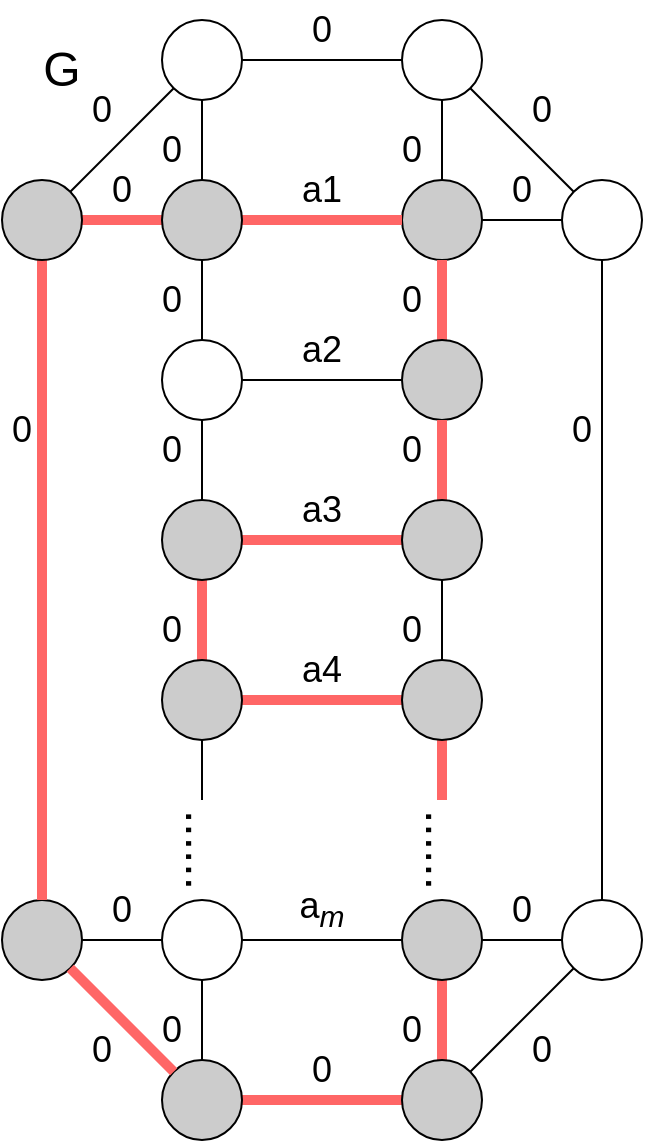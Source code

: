<mxfile version="18.1.3" type="github">
  <diagram id="LmrDR_5DjWMxxekCSNVJ" name="Page-1">
    <mxGraphModel dx="1038" dy="579" grid="1" gridSize="10" guides="1" tooltips="1" connect="1" arrows="1" fold="1" page="1" pageScale="1" pageWidth="827" pageHeight="1169" math="0" shadow="0">
      <root>
        <mxCell id="0" />
        <mxCell id="1" parent="0" />
        <mxCell id="2z21b3cvbouEXiCNSWIQ-1" value="" style="ellipse;whiteSpace=wrap;html=1;aspect=fixed;fillColor=#CCCCCC;" vertex="1" parent="1">
          <mxGeometry x="120" y="520" width="40" height="40" as="geometry" />
        </mxCell>
        <mxCell id="2z21b3cvbouEXiCNSWIQ-2" style="edgeStyle=orthogonalEdgeStyle;rounded=0;orthogonalLoop=1;jettySize=auto;html=1;exitX=1;exitY=0.5;exitDx=0;exitDy=0;entryX=0;entryY=0.5;entryDx=0;entryDy=0;fontSize=24;endArrow=none;endFill=0;" edge="1" parent="1" source="2z21b3cvbouEXiCNSWIQ-3" target="2z21b3cvbouEXiCNSWIQ-42">
          <mxGeometry relative="1" as="geometry" />
        </mxCell>
        <mxCell id="2z21b3cvbouEXiCNSWIQ-3" value="" style="ellipse;whiteSpace=wrap;html=1;aspect=fixed;fillColor=#CCCCCC;" vertex="1" parent="1">
          <mxGeometry x="320" y="160" width="40" height="40" as="geometry" />
        </mxCell>
        <mxCell id="2z21b3cvbouEXiCNSWIQ-4" style="edgeStyle=orthogonalEdgeStyle;rounded=0;orthogonalLoop=1;jettySize=auto;html=1;exitX=0.5;exitY=0;exitDx=0;exitDy=0;entryX=0.5;entryY=1;entryDx=0;entryDy=0;fontSize=24;endArrow=none;endFill=0;strokeWidth=5;strokeColor=#FF6666;" edge="1" parent="1" source="2z21b3cvbouEXiCNSWIQ-6" target="2z21b3cvbouEXiCNSWIQ-3">
          <mxGeometry relative="1" as="geometry" />
        </mxCell>
        <mxCell id="2z21b3cvbouEXiCNSWIQ-6" value="" style="ellipse;whiteSpace=wrap;html=1;aspect=fixed;fillColor=#CCCCCC;" vertex="1" parent="1">
          <mxGeometry x="320" y="240" width="40" height="40" as="geometry" />
        </mxCell>
        <mxCell id="2z21b3cvbouEXiCNSWIQ-7" style="edgeStyle=orthogonalEdgeStyle;rounded=0;orthogonalLoop=1;jettySize=auto;html=1;exitX=1;exitY=0.5;exitDx=0;exitDy=0;entryX=0;entryY=0.5;entryDx=0;entryDy=0;fontSize=24;endArrow=none;endFill=0;" edge="1" parent="1" source="2z21b3cvbouEXiCNSWIQ-10" target="2z21b3cvbouEXiCNSWIQ-6">
          <mxGeometry relative="1" as="geometry" />
        </mxCell>
        <mxCell id="2z21b3cvbouEXiCNSWIQ-8" style="edgeStyle=orthogonalEdgeStyle;rounded=0;orthogonalLoop=1;jettySize=auto;html=1;exitX=0.5;exitY=0;exitDx=0;exitDy=0;entryX=0.5;entryY=1;entryDx=0;entryDy=0;fontSize=24;endArrow=none;endFill=0;" edge="1" parent="1" source="2z21b3cvbouEXiCNSWIQ-10" target="2z21b3cvbouEXiCNSWIQ-13">
          <mxGeometry relative="1" as="geometry" />
        </mxCell>
        <mxCell id="2z21b3cvbouEXiCNSWIQ-62" style="edgeStyle=orthogonalEdgeStyle;rounded=0;orthogonalLoop=1;jettySize=auto;html=1;exitX=0.5;exitY=1;exitDx=0;exitDy=0;entryX=0.5;entryY=0;entryDx=0;entryDy=0;endArrow=none;endFill=0;" edge="1" parent="1" source="2z21b3cvbouEXiCNSWIQ-10" target="2z21b3cvbouEXiCNSWIQ-60">
          <mxGeometry relative="1" as="geometry" />
        </mxCell>
        <mxCell id="2z21b3cvbouEXiCNSWIQ-10" value="" style="ellipse;whiteSpace=wrap;html=1;aspect=fixed;" vertex="1" parent="1">
          <mxGeometry x="200" y="240" width="40" height="40" as="geometry" />
        </mxCell>
        <mxCell id="2z21b3cvbouEXiCNSWIQ-11" style="edgeStyle=orthogonalEdgeStyle;rounded=0;orthogonalLoop=1;jettySize=auto;html=1;exitX=1;exitY=0.5;exitDx=0;exitDy=0;entryX=0;entryY=0.5;entryDx=0;entryDy=0;fontSize=24;endArrow=none;endFill=0;strokeColor=#FF6666;strokeWidth=5;" edge="1" parent="1" source="2z21b3cvbouEXiCNSWIQ-13" target="2z21b3cvbouEXiCNSWIQ-3">
          <mxGeometry relative="1" as="geometry" />
        </mxCell>
        <mxCell id="2z21b3cvbouEXiCNSWIQ-12" style="edgeStyle=orthogonalEdgeStyle;rounded=0;orthogonalLoop=1;jettySize=auto;html=1;exitX=0;exitY=0.5;exitDx=0;exitDy=0;entryX=1;entryY=0.5;entryDx=0;entryDy=0;fontSize=24;endArrow=none;endFill=0;strokeWidth=5;strokeColor=#FF6666;" edge="1" parent="1" source="2z21b3cvbouEXiCNSWIQ-13" target="2z21b3cvbouEXiCNSWIQ-34">
          <mxGeometry relative="1" as="geometry" />
        </mxCell>
        <mxCell id="2z21b3cvbouEXiCNSWIQ-13" value="" style="ellipse;whiteSpace=wrap;html=1;aspect=fixed;fillColor=#CCCCCC;" vertex="1" parent="1">
          <mxGeometry x="200" y="160" width="40" height="40" as="geometry" />
        </mxCell>
        <mxCell id="2z21b3cvbouEXiCNSWIQ-14" style="edgeStyle=orthogonalEdgeStyle;rounded=0;orthogonalLoop=1;jettySize=auto;html=1;exitX=1;exitY=0.5;exitDx=0;exitDy=0;entryX=0;entryY=0.5;entryDx=0;entryDy=0;fontSize=24;endArrow=none;endFill=0;strokeWidth=5;strokeColor=#FF6666;" edge="1" parent="1" source="2z21b3cvbouEXiCNSWIQ-15" target="2z21b3cvbouEXiCNSWIQ-35">
          <mxGeometry relative="1" as="geometry" />
        </mxCell>
        <mxCell id="2z21b3cvbouEXiCNSWIQ-15" value="" style="ellipse;whiteSpace=wrap;html=1;aspect=fixed;fillColor=#CCCCCC;" vertex="1" parent="1">
          <mxGeometry x="200" y="600" width="40" height="40" as="geometry" />
        </mxCell>
        <mxCell id="2z21b3cvbouEXiCNSWIQ-16" value="&lt;font style=&quot;font-size: 24px;&quot;&gt;......&lt;/font&gt;" style="text;html=1;strokeColor=none;fillColor=none;align=center;verticalAlign=middle;whiteSpace=wrap;rounded=0;rotation=90;" vertex="1" parent="1">
          <mxGeometry x="195" y="480" width="50" height="30" as="geometry" />
        </mxCell>
        <mxCell id="2z21b3cvbouEXiCNSWIQ-17" style="edgeStyle=orthogonalEdgeStyle;rounded=0;orthogonalLoop=1;jettySize=auto;html=1;exitX=1;exitY=0.5;exitDx=0;exitDy=0;entryX=0;entryY=0.5;entryDx=0;entryDy=0;fontSize=24;endArrow=none;endFill=0;" edge="1" parent="1" source="2z21b3cvbouEXiCNSWIQ-20" target="2z21b3cvbouEXiCNSWIQ-27">
          <mxGeometry relative="1" as="geometry" />
        </mxCell>
        <mxCell id="2z21b3cvbouEXiCNSWIQ-18" style="edgeStyle=orthogonalEdgeStyle;rounded=0;orthogonalLoop=1;jettySize=auto;html=1;exitX=0.5;exitY=1;exitDx=0;exitDy=0;entryX=0.5;entryY=0;entryDx=0;entryDy=0;fontSize=24;endArrow=none;endFill=0;" edge="1" parent="1" source="2z21b3cvbouEXiCNSWIQ-20" target="2z21b3cvbouEXiCNSWIQ-15">
          <mxGeometry relative="1" as="geometry" />
        </mxCell>
        <mxCell id="2z21b3cvbouEXiCNSWIQ-19" style="edgeStyle=orthogonalEdgeStyle;rounded=0;orthogonalLoop=1;jettySize=auto;html=1;exitX=0;exitY=0.5;exitDx=0;exitDy=0;entryX=1;entryY=0.5;entryDx=0;entryDy=0;fontSize=24;endArrow=none;endFill=0;" edge="1" parent="1" source="2z21b3cvbouEXiCNSWIQ-20" target="2z21b3cvbouEXiCNSWIQ-1">
          <mxGeometry relative="1" as="geometry" />
        </mxCell>
        <mxCell id="2z21b3cvbouEXiCNSWIQ-20" value="" style="ellipse;whiteSpace=wrap;html=1;aspect=fixed;" vertex="1" parent="1">
          <mxGeometry x="200" y="520" width="40" height="40" as="geometry" />
        </mxCell>
        <mxCell id="2z21b3cvbouEXiCNSWIQ-21" value="a1" style="text;html=1;strokeColor=none;fillColor=none;align=center;verticalAlign=middle;whiteSpace=wrap;rounded=0;fontSize=18;" vertex="1" parent="1">
          <mxGeometry x="250" y="150" width="60" height="30" as="geometry" />
        </mxCell>
        <mxCell id="2z21b3cvbouEXiCNSWIQ-22" value="a2" style="text;html=1;strokeColor=none;fillColor=none;align=center;verticalAlign=middle;whiteSpace=wrap;rounded=0;fontSize=18;" vertex="1" parent="1">
          <mxGeometry x="250" y="230" width="60" height="30" as="geometry" />
        </mxCell>
        <mxCell id="2z21b3cvbouEXiCNSWIQ-23" value="a&lt;sub&gt;&lt;i&gt;m&lt;/i&gt;&lt;/sub&gt;" style="text;html=1;strokeColor=none;fillColor=none;align=center;verticalAlign=middle;whiteSpace=wrap;rounded=0;fontSize=18;" vertex="1" parent="1">
          <mxGeometry x="250" y="510" width="60" height="30" as="geometry" />
        </mxCell>
        <mxCell id="2z21b3cvbouEXiCNSWIQ-24" value="&lt;font style=&quot;font-size: 24px;&quot;&gt;G&lt;/font&gt;" style="text;html=1;strokeColor=none;fillColor=none;align=center;verticalAlign=middle;whiteSpace=wrap;rounded=0;fontSize=18;" vertex="1" parent="1">
          <mxGeometry x="130" y="90" width="40" height="30" as="geometry" />
        </mxCell>
        <mxCell id="2z21b3cvbouEXiCNSWIQ-25" style="edgeStyle=orthogonalEdgeStyle;rounded=0;orthogonalLoop=1;jettySize=auto;html=1;exitX=0.5;exitY=1;exitDx=0;exitDy=0;entryX=0.5;entryY=0;entryDx=0;entryDy=0;fontSize=24;endArrow=none;endFill=0;strokeWidth=5;strokeColor=#FF6666;" edge="1" parent="1" source="2z21b3cvbouEXiCNSWIQ-27" target="2z21b3cvbouEXiCNSWIQ-35">
          <mxGeometry relative="1" as="geometry" />
        </mxCell>
        <mxCell id="2z21b3cvbouEXiCNSWIQ-26" style="edgeStyle=orthogonalEdgeStyle;rounded=0;orthogonalLoop=1;jettySize=auto;html=1;exitX=1;exitY=0.5;exitDx=0;exitDy=0;entryX=0;entryY=0.5;entryDx=0;entryDy=0;fontSize=24;endArrow=none;endFill=0;" edge="1" parent="1" source="2z21b3cvbouEXiCNSWIQ-27" target="2z21b3cvbouEXiCNSWIQ-43">
          <mxGeometry relative="1" as="geometry" />
        </mxCell>
        <mxCell id="2z21b3cvbouEXiCNSWIQ-27" value="" style="ellipse;whiteSpace=wrap;html=1;aspect=fixed;fillColor=#CCCCCC;" vertex="1" parent="1">
          <mxGeometry x="320" y="520" width="40" height="40" as="geometry" />
        </mxCell>
        <mxCell id="2z21b3cvbouEXiCNSWIQ-28" value="&lt;font style=&quot;font-size: 24px;&quot;&gt;......&lt;/font&gt;" style="text;html=1;strokeColor=none;fillColor=none;align=center;verticalAlign=middle;whiteSpace=wrap;rounded=0;rotation=90;" vertex="1" parent="1">
          <mxGeometry x="315" y="480" width="50" height="30" as="geometry" />
        </mxCell>
        <mxCell id="2z21b3cvbouEXiCNSWIQ-29" value="0" style="text;html=1;strokeColor=none;fillColor=none;align=center;verticalAlign=middle;whiteSpace=wrap;rounded=0;fontSize=18;" vertex="1" parent="1">
          <mxGeometry x="195" y="205" width="20" height="30" as="geometry" />
        </mxCell>
        <mxCell id="2z21b3cvbouEXiCNSWIQ-30" value="0" style="text;html=1;strokeColor=none;fillColor=none;align=center;verticalAlign=middle;whiteSpace=wrap;rounded=0;fontSize=18;" vertex="1" parent="1">
          <mxGeometry x="315" y="205" width="20" height="30" as="geometry" />
        </mxCell>
        <mxCell id="2z21b3cvbouEXiCNSWIQ-31" value="0" style="text;html=1;strokeColor=none;fillColor=none;align=center;verticalAlign=middle;whiteSpace=wrap;rounded=0;fontSize=18;" vertex="1" parent="1">
          <mxGeometry x="195" y="280" width="20" height="30" as="geometry" />
        </mxCell>
        <mxCell id="2z21b3cvbouEXiCNSWIQ-32" value="0" style="text;html=1;strokeColor=none;fillColor=none;align=center;verticalAlign=middle;whiteSpace=wrap;rounded=0;fontSize=18;" vertex="1" parent="1">
          <mxGeometry x="315" y="280" width="20" height="30" as="geometry" />
        </mxCell>
        <mxCell id="2z21b3cvbouEXiCNSWIQ-33" style="edgeStyle=orthogonalEdgeStyle;rounded=0;orthogonalLoop=1;jettySize=auto;html=1;exitX=0.5;exitY=1;exitDx=0;exitDy=0;entryX=0.5;entryY=0;entryDx=0;entryDy=0;fontSize=24;endArrow=none;endFill=0;strokeWidth=5;strokeColor=#FF6666;" edge="1" parent="1" source="2z21b3cvbouEXiCNSWIQ-34" target="2z21b3cvbouEXiCNSWIQ-1">
          <mxGeometry relative="1" as="geometry" />
        </mxCell>
        <mxCell id="2z21b3cvbouEXiCNSWIQ-34" value="" style="ellipse;whiteSpace=wrap;html=1;aspect=fixed;fillColor=#CCCCCC;" vertex="1" parent="1">
          <mxGeometry x="120" y="160" width="40" height="40" as="geometry" />
        </mxCell>
        <mxCell id="2z21b3cvbouEXiCNSWIQ-35" value="" style="ellipse;whiteSpace=wrap;html=1;aspect=fixed;fillColor=#CCCCCC;" vertex="1" parent="1">
          <mxGeometry x="320" y="600" width="40" height="40" as="geometry" />
        </mxCell>
        <mxCell id="2z21b3cvbouEXiCNSWIQ-36" style="edgeStyle=orthogonalEdgeStyle;rounded=0;orthogonalLoop=1;jettySize=auto;html=1;exitX=1;exitY=0.5;exitDx=0;exitDy=0;entryX=0;entryY=0.5;entryDx=0;entryDy=0;fontSize=24;endArrow=none;endFill=0;" edge="1" parent="1" source="2z21b3cvbouEXiCNSWIQ-38" target="2z21b3cvbouEXiCNSWIQ-40">
          <mxGeometry relative="1" as="geometry" />
        </mxCell>
        <mxCell id="2z21b3cvbouEXiCNSWIQ-37" style="edgeStyle=orthogonalEdgeStyle;rounded=0;orthogonalLoop=1;jettySize=auto;html=1;exitX=0.5;exitY=1;exitDx=0;exitDy=0;entryX=0.5;entryY=0;entryDx=0;entryDy=0;fontSize=24;endArrow=none;endFill=0;" edge="1" parent="1" source="2z21b3cvbouEXiCNSWIQ-38" target="2z21b3cvbouEXiCNSWIQ-13">
          <mxGeometry relative="1" as="geometry" />
        </mxCell>
        <mxCell id="2z21b3cvbouEXiCNSWIQ-38" value="" style="ellipse;whiteSpace=wrap;html=1;aspect=fixed;" vertex="1" parent="1">
          <mxGeometry x="200" y="80" width="40" height="40" as="geometry" />
        </mxCell>
        <mxCell id="2z21b3cvbouEXiCNSWIQ-39" style="edgeStyle=orthogonalEdgeStyle;rounded=0;orthogonalLoop=1;jettySize=auto;html=1;exitX=0.5;exitY=1;exitDx=0;exitDy=0;entryX=0.5;entryY=0;entryDx=0;entryDy=0;fontSize=24;endArrow=none;endFill=0;" edge="1" parent="1" source="2z21b3cvbouEXiCNSWIQ-40" target="2z21b3cvbouEXiCNSWIQ-3">
          <mxGeometry relative="1" as="geometry" />
        </mxCell>
        <mxCell id="2z21b3cvbouEXiCNSWIQ-40" value="" style="ellipse;whiteSpace=wrap;html=1;aspect=fixed;" vertex="1" parent="1">
          <mxGeometry x="320" y="80" width="40" height="40" as="geometry" />
        </mxCell>
        <mxCell id="2z21b3cvbouEXiCNSWIQ-41" style="edgeStyle=orthogonalEdgeStyle;rounded=0;orthogonalLoop=1;jettySize=auto;html=1;exitX=0.5;exitY=1;exitDx=0;exitDy=0;entryX=0.5;entryY=0;entryDx=0;entryDy=0;fontSize=24;endArrow=none;endFill=0;" edge="1" parent="1" source="2z21b3cvbouEXiCNSWIQ-42" target="2z21b3cvbouEXiCNSWIQ-43">
          <mxGeometry relative="1" as="geometry" />
        </mxCell>
        <mxCell id="2z21b3cvbouEXiCNSWIQ-42" value="" style="ellipse;whiteSpace=wrap;html=1;aspect=fixed;" vertex="1" parent="1">
          <mxGeometry x="400" y="160" width="40" height="40" as="geometry" />
        </mxCell>
        <mxCell id="2z21b3cvbouEXiCNSWIQ-43" value="" style="ellipse;whiteSpace=wrap;html=1;aspect=fixed;" vertex="1" parent="1">
          <mxGeometry x="400" y="520" width="40" height="40" as="geometry" />
        </mxCell>
        <mxCell id="2z21b3cvbouEXiCNSWIQ-44" value="0" style="text;html=1;strokeColor=none;fillColor=none;align=center;verticalAlign=middle;whiteSpace=wrap;rounded=0;fontSize=18;" vertex="1" parent="1">
          <mxGeometry x="120" y="270" width="20" height="30" as="geometry" />
        </mxCell>
        <mxCell id="2z21b3cvbouEXiCNSWIQ-45" value="0" style="text;html=1;strokeColor=none;fillColor=none;align=center;verticalAlign=middle;whiteSpace=wrap;rounded=0;fontSize=18;" vertex="1" parent="1">
          <mxGeometry x="400" y="270" width="20" height="30" as="geometry" />
        </mxCell>
        <mxCell id="2z21b3cvbouEXiCNSWIQ-46" value="0" style="text;html=1;strokeColor=none;fillColor=none;align=center;verticalAlign=middle;whiteSpace=wrap;rounded=0;fontSize=18;" vertex="1" parent="1">
          <mxGeometry x="270" y="70" width="20" height="30" as="geometry" />
        </mxCell>
        <mxCell id="2z21b3cvbouEXiCNSWIQ-47" value="0" style="text;html=1;strokeColor=none;fillColor=none;align=center;verticalAlign=middle;whiteSpace=wrap;rounded=0;fontSize=18;" vertex="1" parent="1">
          <mxGeometry x="270" y="590" width="20" height="30" as="geometry" />
        </mxCell>
        <mxCell id="2z21b3cvbouEXiCNSWIQ-48" value="" style="endArrow=none;html=1;rounded=0;fontSize=24;exitX=1;exitY=1;exitDx=0;exitDy=0;entryX=0;entryY=0;entryDx=0;entryDy=0;strokeWidth=5;strokeColor=#FF6666;" edge="1" parent="1" source="2z21b3cvbouEXiCNSWIQ-1" target="2z21b3cvbouEXiCNSWIQ-15">
          <mxGeometry width="50" height="50" relative="1" as="geometry">
            <mxPoint x="130" y="650" as="sourcePoint" />
            <mxPoint x="180" y="600" as="targetPoint" />
          </mxGeometry>
        </mxCell>
        <mxCell id="2z21b3cvbouEXiCNSWIQ-49" value="0" style="text;html=1;strokeColor=none;fillColor=none;align=center;verticalAlign=middle;whiteSpace=wrap;rounded=0;fontSize=18;" vertex="1" parent="1">
          <mxGeometry x="170" y="150" width="20" height="30" as="geometry" />
        </mxCell>
        <mxCell id="2z21b3cvbouEXiCNSWIQ-50" value="0" style="text;html=1;strokeColor=none;fillColor=none;align=center;verticalAlign=middle;whiteSpace=wrap;rounded=0;fontSize=18;" vertex="1" parent="1">
          <mxGeometry x="370" y="150" width="20" height="30" as="geometry" />
        </mxCell>
        <mxCell id="2z21b3cvbouEXiCNSWIQ-51" value="0" style="text;html=1;strokeColor=none;fillColor=none;align=center;verticalAlign=middle;whiteSpace=wrap;rounded=0;fontSize=18;" vertex="1" parent="1">
          <mxGeometry x="170" y="510" width="20" height="30" as="geometry" />
        </mxCell>
        <mxCell id="2z21b3cvbouEXiCNSWIQ-52" value="0" style="text;html=1;strokeColor=none;fillColor=none;align=center;verticalAlign=middle;whiteSpace=wrap;rounded=0;fontSize=18;" vertex="1" parent="1">
          <mxGeometry x="370" y="510" width="20" height="30" as="geometry" />
        </mxCell>
        <mxCell id="2z21b3cvbouEXiCNSWIQ-53" value="" style="endArrow=none;html=1;rounded=0;fontSize=24;entryX=0;entryY=1;entryDx=0;entryDy=0;exitX=1;exitY=0;exitDx=0;exitDy=0;" edge="1" parent="1" source="2z21b3cvbouEXiCNSWIQ-35" target="2z21b3cvbouEXiCNSWIQ-43">
          <mxGeometry width="50" height="50" relative="1" as="geometry">
            <mxPoint x="350" y="610" as="sourcePoint" />
            <mxPoint x="400" y="560" as="targetPoint" />
          </mxGeometry>
        </mxCell>
        <mxCell id="2z21b3cvbouEXiCNSWIQ-54" value="" style="endArrow=none;html=1;rounded=0;fontSize=24;entryX=0;entryY=1;entryDx=0;entryDy=0;exitX=1;exitY=0;exitDx=0;exitDy=0;" edge="1" parent="1" source="2z21b3cvbouEXiCNSWIQ-34" target="2z21b3cvbouEXiCNSWIQ-38">
          <mxGeometry width="50" height="50" relative="1" as="geometry">
            <mxPoint x="148.282" y="161.718" as="sourcePoint" />
            <mxPoint x="199.998" y="110.002" as="targetPoint" />
          </mxGeometry>
        </mxCell>
        <mxCell id="2z21b3cvbouEXiCNSWIQ-55" value="" style="endArrow=none;html=1;rounded=0;fontSize=24;entryX=0;entryY=0;entryDx=0;entryDy=0;exitX=1;exitY=1;exitDx=0;exitDy=0;" edge="1" parent="1" source="2z21b3cvbouEXiCNSWIQ-40" target="2z21b3cvbouEXiCNSWIQ-42">
          <mxGeometry width="50" height="50" relative="1" as="geometry">
            <mxPoint x="350" y="110" as="sourcePoint" />
            <mxPoint x="400" y="60" as="targetPoint" />
          </mxGeometry>
        </mxCell>
        <mxCell id="2z21b3cvbouEXiCNSWIQ-56" value="0" style="text;html=1;strokeColor=none;fillColor=none;align=center;verticalAlign=middle;whiteSpace=wrap;rounded=0;fontSize=18;" vertex="1" parent="1">
          <mxGeometry x="160" y="110" width="20" height="30" as="geometry" />
        </mxCell>
        <mxCell id="2z21b3cvbouEXiCNSWIQ-57" value="0" style="text;html=1;strokeColor=none;fillColor=none;align=center;verticalAlign=middle;whiteSpace=wrap;rounded=0;fontSize=18;" vertex="1" parent="1">
          <mxGeometry x="380" y="110" width="20" height="30" as="geometry" />
        </mxCell>
        <mxCell id="2z21b3cvbouEXiCNSWIQ-58" value="0" style="text;html=1;strokeColor=none;fillColor=none;align=center;verticalAlign=middle;whiteSpace=wrap;rounded=0;fontSize=18;" vertex="1" parent="1">
          <mxGeometry x="160" y="580" width="20" height="30" as="geometry" />
        </mxCell>
        <mxCell id="2z21b3cvbouEXiCNSWIQ-59" value="0" style="text;html=1;strokeColor=none;fillColor=none;align=center;verticalAlign=middle;whiteSpace=wrap;rounded=0;fontSize=18;" vertex="1" parent="1">
          <mxGeometry x="380" y="580" width="20" height="30" as="geometry" />
        </mxCell>
        <mxCell id="2z21b3cvbouEXiCNSWIQ-64" style="edgeStyle=orthogonalEdgeStyle;rounded=0;orthogonalLoop=1;jettySize=auto;html=1;exitX=1;exitY=0.5;exitDx=0;exitDy=0;entryX=0;entryY=0.5;entryDx=0;entryDy=0;endArrow=none;endFill=0;strokeWidth=5;strokeColor=#FF6666;" edge="1" parent="1" source="2z21b3cvbouEXiCNSWIQ-60" target="2z21b3cvbouEXiCNSWIQ-61">
          <mxGeometry relative="1" as="geometry" />
        </mxCell>
        <mxCell id="2z21b3cvbouEXiCNSWIQ-68" style="edgeStyle=orthogonalEdgeStyle;rounded=0;orthogonalLoop=1;jettySize=auto;html=1;exitX=0.5;exitY=1;exitDx=0;exitDy=0;entryX=0.5;entryY=0;entryDx=0;entryDy=0;endArrow=none;endFill=0;strokeColor=#FF6666;strokeWidth=5;" edge="1" parent="1" source="2z21b3cvbouEXiCNSWIQ-60" target="2z21b3cvbouEXiCNSWIQ-66">
          <mxGeometry relative="1" as="geometry" />
        </mxCell>
        <mxCell id="2z21b3cvbouEXiCNSWIQ-60" value="" style="ellipse;whiteSpace=wrap;html=1;aspect=fixed;fillColor=#CCCCCC;" vertex="1" parent="1">
          <mxGeometry x="200" y="320" width="40" height="40" as="geometry" />
        </mxCell>
        <mxCell id="2z21b3cvbouEXiCNSWIQ-63" style="edgeStyle=orthogonalEdgeStyle;rounded=0;orthogonalLoop=1;jettySize=auto;html=1;exitX=0.5;exitY=0;exitDx=0;exitDy=0;entryX=0.5;entryY=1;entryDx=0;entryDy=0;endArrow=none;endFill=0;strokeColor=#FF6666;strokeWidth=5;" edge="1" parent="1" source="2z21b3cvbouEXiCNSWIQ-61" target="2z21b3cvbouEXiCNSWIQ-6">
          <mxGeometry relative="1" as="geometry" />
        </mxCell>
        <mxCell id="2z21b3cvbouEXiCNSWIQ-70" style="edgeStyle=orthogonalEdgeStyle;rounded=0;orthogonalLoop=1;jettySize=auto;html=1;exitX=0.5;exitY=1;exitDx=0;exitDy=0;entryX=0.5;entryY=0;entryDx=0;entryDy=0;endArrow=none;endFill=0;strokeColor=#000000;strokeWidth=1;" edge="1" parent="1" source="2z21b3cvbouEXiCNSWIQ-61" target="2z21b3cvbouEXiCNSWIQ-67">
          <mxGeometry relative="1" as="geometry" />
        </mxCell>
        <mxCell id="2z21b3cvbouEXiCNSWIQ-61" value="" style="ellipse;whiteSpace=wrap;html=1;aspect=fixed;fillColor=#CCCCCC;" vertex="1" parent="1">
          <mxGeometry x="320" y="320" width="40" height="40" as="geometry" />
        </mxCell>
        <mxCell id="2z21b3cvbouEXiCNSWIQ-65" value="a3" style="text;html=1;strokeColor=none;fillColor=none;align=center;verticalAlign=middle;whiteSpace=wrap;rounded=0;fontSize=18;" vertex="1" parent="1">
          <mxGeometry x="250" y="310" width="60" height="30" as="geometry" />
        </mxCell>
        <mxCell id="2z21b3cvbouEXiCNSWIQ-69" style="edgeStyle=orthogonalEdgeStyle;rounded=0;orthogonalLoop=1;jettySize=auto;html=1;exitX=1;exitY=0.5;exitDx=0;exitDy=0;entryX=0;entryY=0.5;entryDx=0;entryDy=0;endArrow=none;endFill=0;strokeColor=#FF6666;strokeWidth=5;" edge="1" parent="1" source="2z21b3cvbouEXiCNSWIQ-66" target="2z21b3cvbouEXiCNSWIQ-67">
          <mxGeometry relative="1" as="geometry" />
        </mxCell>
        <mxCell id="2z21b3cvbouEXiCNSWIQ-73" style="edgeStyle=orthogonalEdgeStyle;rounded=0;orthogonalLoop=1;jettySize=auto;html=1;exitX=0.5;exitY=1;exitDx=0;exitDy=0;entryX=0;entryY=0.5;entryDx=0;entryDy=0;endArrow=none;endFill=0;strokeColor=#000000;strokeWidth=1;" edge="1" parent="1" source="2z21b3cvbouEXiCNSWIQ-66" target="2z21b3cvbouEXiCNSWIQ-16">
          <mxGeometry relative="1" as="geometry" />
        </mxCell>
        <mxCell id="2z21b3cvbouEXiCNSWIQ-66" value="" style="ellipse;whiteSpace=wrap;html=1;aspect=fixed;fillColor=#CCCCCC;" vertex="1" parent="1">
          <mxGeometry x="200" y="400" width="40" height="40" as="geometry" />
        </mxCell>
        <mxCell id="2z21b3cvbouEXiCNSWIQ-72" style="edgeStyle=orthogonalEdgeStyle;rounded=0;orthogonalLoop=1;jettySize=auto;html=1;exitX=0.5;exitY=1;exitDx=0;exitDy=0;entryX=0;entryY=0.5;entryDx=0;entryDy=0;endArrow=none;endFill=0;strokeColor=#FF6666;strokeWidth=5;" edge="1" parent="1" source="2z21b3cvbouEXiCNSWIQ-67" target="2z21b3cvbouEXiCNSWIQ-28">
          <mxGeometry relative="1" as="geometry" />
        </mxCell>
        <mxCell id="2z21b3cvbouEXiCNSWIQ-67" value="" style="ellipse;whiteSpace=wrap;html=1;aspect=fixed;fillColor=#CCCCCC;" vertex="1" parent="1">
          <mxGeometry x="320" y="400" width="40" height="40" as="geometry" />
        </mxCell>
        <mxCell id="2z21b3cvbouEXiCNSWIQ-71" value="a4" style="text;html=1;strokeColor=none;fillColor=none;align=center;verticalAlign=middle;whiteSpace=wrap;rounded=0;fontSize=18;" vertex="1" parent="1">
          <mxGeometry x="250" y="390" width="60" height="30" as="geometry" />
        </mxCell>
        <mxCell id="2z21b3cvbouEXiCNSWIQ-74" value="0" style="text;html=1;strokeColor=none;fillColor=none;align=center;verticalAlign=middle;whiteSpace=wrap;rounded=0;fontSize=18;" vertex="1" parent="1">
          <mxGeometry x="195" y="370" width="20" height="30" as="geometry" />
        </mxCell>
        <mxCell id="2z21b3cvbouEXiCNSWIQ-75" value="0" style="text;html=1;strokeColor=none;fillColor=none;align=center;verticalAlign=middle;whiteSpace=wrap;rounded=0;fontSize=18;" vertex="1" parent="1">
          <mxGeometry x="315" y="370" width="20" height="30" as="geometry" />
        </mxCell>
        <mxCell id="2z21b3cvbouEXiCNSWIQ-76" value="0" style="text;html=1;strokeColor=none;fillColor=none;align=center;verticalAlign=middle;whiteSpace=wrap;rounded=0;fontSize=18;" vertex="1" parent="1">
          <mxGeometry x="195" y="569.5" width="20" height="30" as="geometry" />
        </mxCell>
        <mxCell id="2z21b3cvbouEXiCNSWIQ-77" value="0" style="text;html=1;strokeColor=none;fillColor=none;align=center;verticalAlign=middle;whiteSpace=wrap;rounded=0;fontSize=18;" vertex="1" parent="1">
          <mxGeometry x="315" y="570" width="20" height="30" as="geometry" />
        </mxCell>
        <mxCell id="2z21b3cvbouEXiCNSWIQ-78" value="0" style="text;html=1;strokeColor=none;fillColor=none;align=center;verticalAlign=middle;whiteSpace=wrap;rounded=0;fontSize=18;" vertex="1" parent="1">
          <mxGeometry x="195" y="130" width="20" height="30" as="geometry" />
        </mxCell>
        <mxCell id="2z21b3cvbouEXiCNSWIQ-79" value="0" style="text;html=1;strokeColor=none;fillColor=none;align=center;verticalAlign=middle;whiteSpace=wrap;rounded=0;fontSize=18;" vertex="1" parent="1">
          <mxGeometry x="315" y="130" width="20" height="30" as="geometry" />
        </mxCell>
      </root>
    </mxGraphModel>
  </diagram>
</mxfile>
